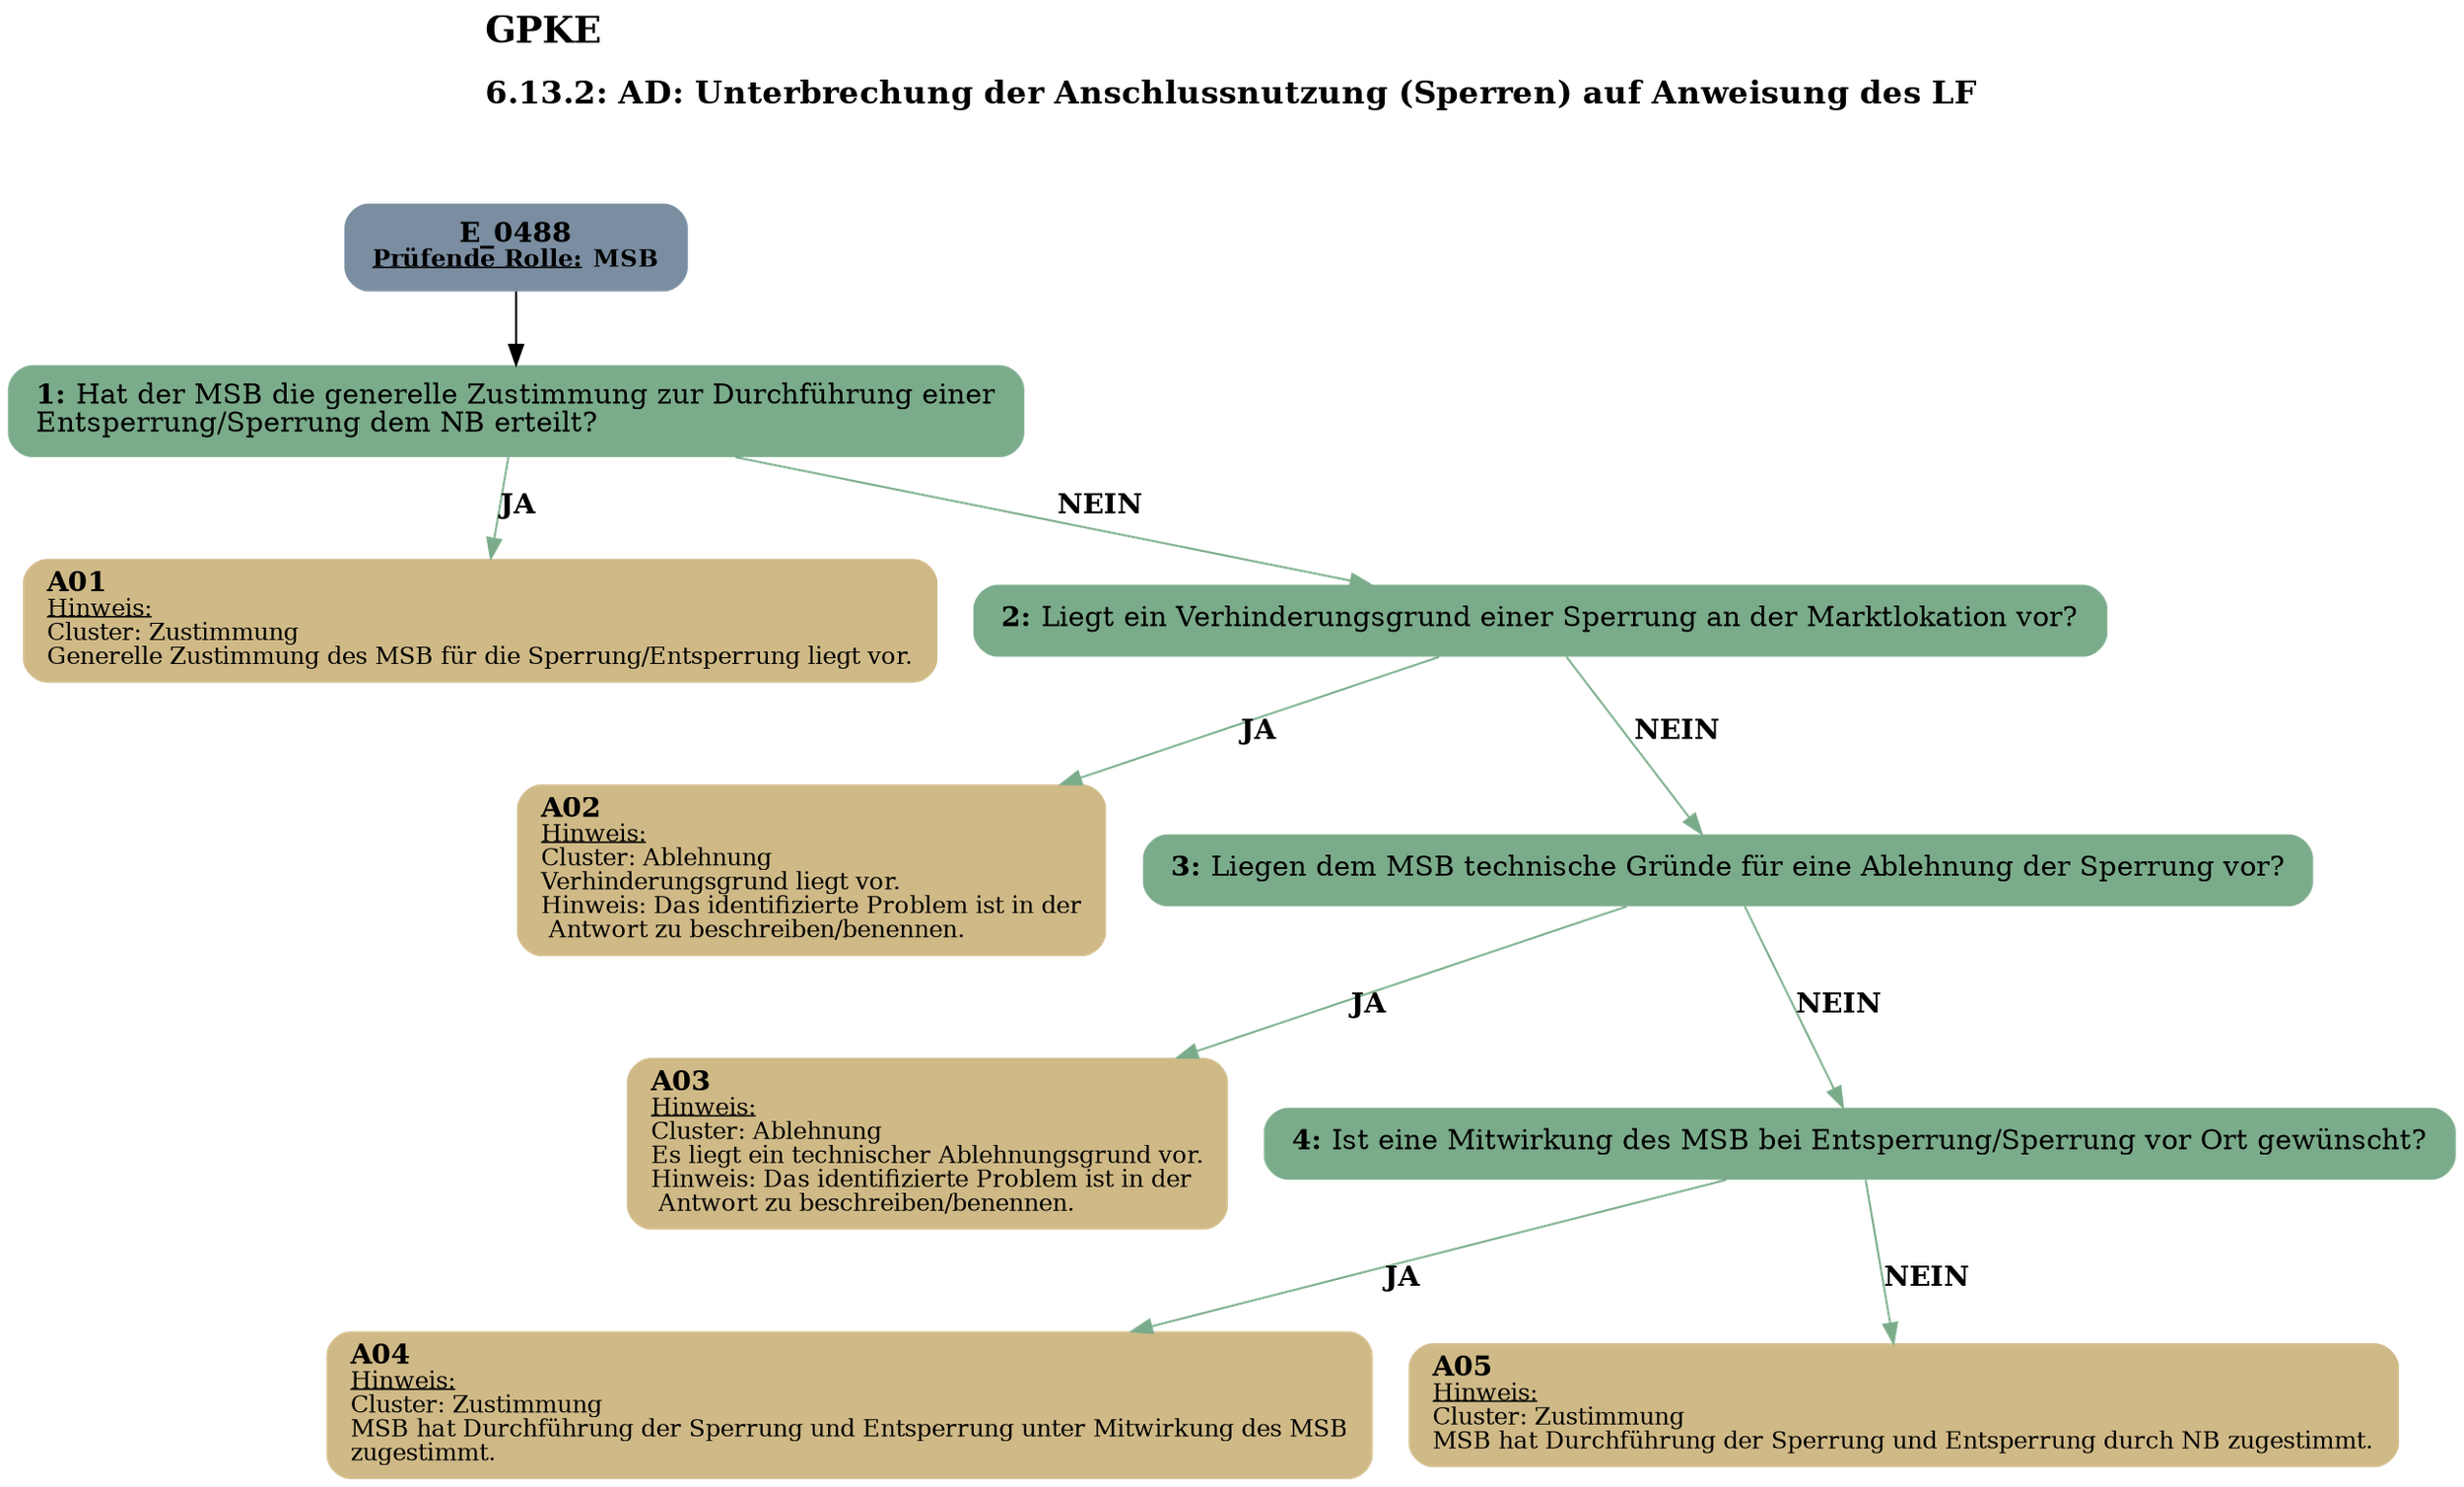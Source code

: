 digraph D {
    labelloc="t";
    label=<<B><FONT POINT-SIZE="18">GPKE</FONT></B><BR align="left"/><BR/><B><FONT POINT-SIZE="16">6.13.2: AD: Unterbrechung der Anschlussnutzung (Sperren) auf Anweisung des LF</FONT></B><BR align="left"/><BR/><BR/><BR/>>;
    ratio="compress";
    concentrate=true;
    pack=true;
    rankdir=TB;
    packmode="array";
    size="20,20";
    "Start" [margin="0.2,0.12", shape=box, style="filled,rounded", penwidth=0.0, fillcolor="#7a8da1", label=<<B>E_0488</B><BR align="center"/><FONT point-size="12"><B><U>Prüfende Rolle:</U> MSB</B></FONT><BR align="center"/>>];
    "1" [margin="0.2,0.12", shape=box, style="filled,rounded", penwidth=0.0, fillcolor="#7aab8a", label=<<B>1: </B>Hat der MSB die generelle Zustimmung zur Durchführung einer<BR align="left"/>Entsperrung/Sperrung dem NB erteilt?<BR align="left"/>>];
    "A01" [margin="0.17,0.08", shape=box, style="filled,rounded", penwidth=0.0, fillcolor="#cfb986", label=<<B>A01</B><BR align="left"/><FONT point-size="12"><U>Hinweis:</U><BR align="left"/>Cluster: Zustimmung<BR align="left"/>Generelle Zustimmung des MSB für die Sperrung/Entsperrung liegt vor.<BR align="left"/></FONT>>];
    "2" [margin="0.2,0.12", shape=box, style="filled,rounded", penwidth=0.0, fillcolor="#7aab8a", label=<<B>2: </B>Liegt ein Verhinderungsgrund einer Sperrung an der Marktlokation vor?<BR align="left"/>>];
    "A02" [margin="0.17,0.08", shape=box, style="filled,rounded", penwidth=0.0, fillcolor="#cfb986", label=<<B>A02</B><BR align="left"/><FONT point-size="12"><U>Hinweis:</U><BR align="left"/>Cluster: Ablehnung<BR align="left"/>Verhinderungsgrund liegt vor.<BR align="left"/>Hinweis: Das identifizierte Problem ist in der<BR align="left"/> Antwort zu beschreiben/benennen.<BR align="left"/></FONT>>];
    "3" [margin="0.2,0.12", shape=box, style="filled,rounded", penwidth=0.0, fillcolor="#7aab8a", label=<<B>3: </B>Liegen dem MSB technische Gründe für eine Ablehnung der Sperrung vor?<BR align="left"/>>];
    "A03" [margin="0.17,0.08", shape=box, style="filled,rounded", penwidth=0.0, fillcolor="#cfb986", label=<<B>A03</B><BR align="left"/><FONT point-size="12"><U>Hinweis:</U><BR align="left"/>Cluster: Ablehnung<BR align="left"/>Es liegt ein technischer Ablehnungsgrund vor.<BR align="left"/>Hinweis: Das identifizierte Problem ist in der<BR align="left"/> Antwort zu beschreiben/benennen.<BR align="left"/></FONT>>];
    "4" [margin="0.2,0.12", shape=box, style="filled,rounded", penwidth=0.0, fillcolor="#7aab8a", label=<<B>4: </B>Ist eine Mitwirkung des MSB bei Entsperrung/Sperrung vor Ort gewünscht?<BR align="left"/>>];
    "A04" [margin="0.17,0.08", shape=box, style="filled,rounded", penwidth=0.0, fillcolor="#cfb986", label=<<B>A04</B><BR align="left"/><FONT point-size="12"><U>Hinweis:</U><BR align="left"/>Cluster: Zustimmung<BR align="left"/>MSB hat Durchführung der Sperrung und Entsperrung unter Mitwirkung des MSB<BR align="left"/>zugestimmt.<BR align="left"/></FONT>>];
    "A05" [margin="0.17,0.08", shape=box, style="filled,rounded", penwidth=0.0, fillcolor="#cfb986", label=<<B>A05</B><BR align="left"/><FONT point-size="12"><U>Hinweis:</U><BR align="left"/>Cluster: Zustimmung<BR align="left"/>MSB hat Durchführung der Sperrung und Entsperrung durch NB zugestimmt.<BR align="left"/></FONT>>];

    "Start" -> "1";
    "1" -> "A01" [label=<<B>JA</B>>, color="#7aab8a"];
    "1" -> "2" [label=<<B>NEIN</B>>, color="#7aab8a"];
    "2" -> "A02" [label=<<B>JA</B>>, color="#7aab8a"];
    "2" -> "3" [label=<<B>NEIN</B>>, color="#7aab8a"];
    "3" -> "A03" [label=<<B>JA</B>>, color="#7aab8a"];
    "3" -> "4" [label=<<B>NEIN</B>>, color="#7aab8a"];
    "4" -> "A04" [label=<<B>JA</B>>, color="#7aab8a"];
    "4" -> "A05" [label=<<B>NEIN</B>>, color="#7aab8a"];

    bgcolor="transparent";
}